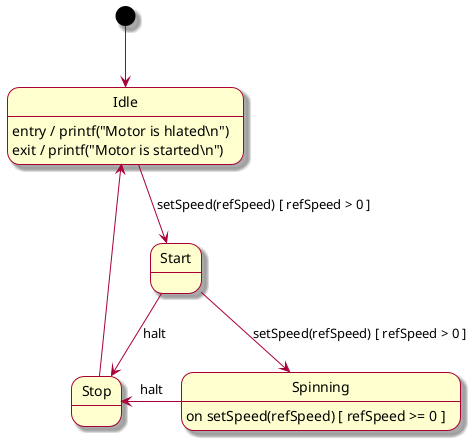 @startuml
skin rose

Idle : entry / printf("Motor is hlated\\n")
Idle : exit / printf("Motor is started\\n")
[*] --> Idle
Idle --> Start : setSpeed(refSpeed) [ refSpeed > 0 ]
Start --> Stop : halt
Start -> Spinning : setSpeed(refSpeed) [ refSpeed > 0 ]
Stop <- Spinning : halt
' FIXME not managed: double transition
' Stop <- Spinning : setSpeed(refSpeed) [ refSpeed == 0 ]
' Stop <- Spinning : halt
Idle <- Stop

Spinning : on setSpeed(refSpeed) [ refSpeed >= 0 ]

@enduml
